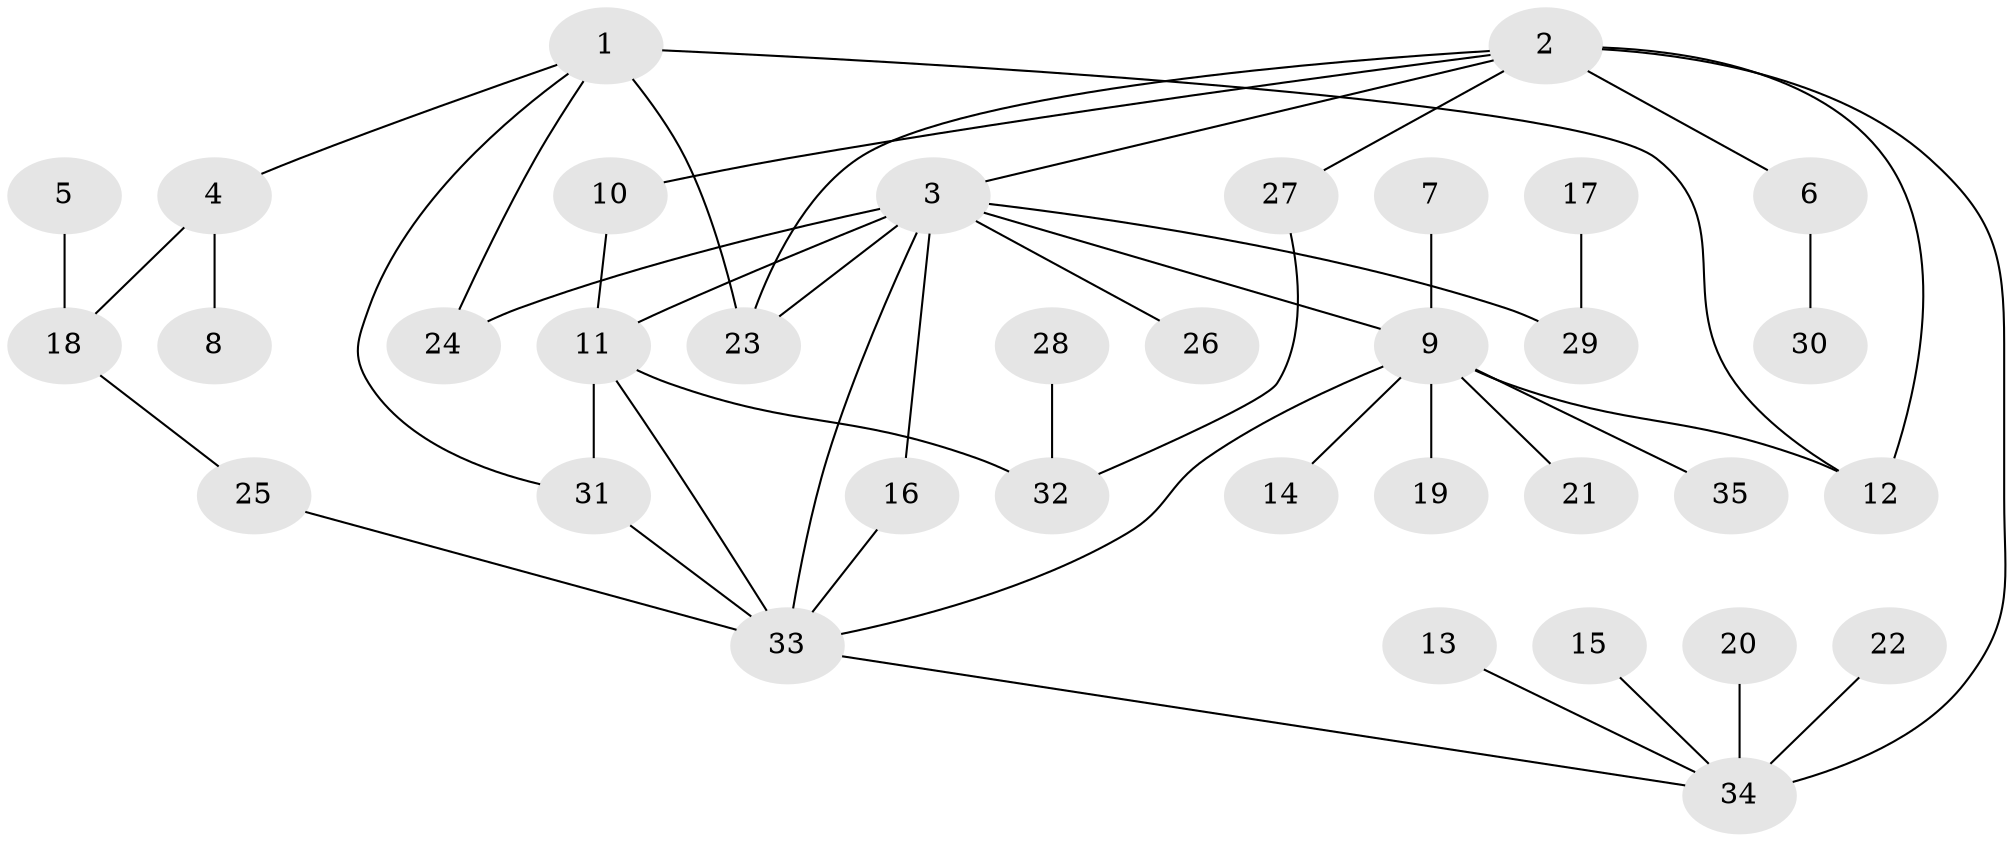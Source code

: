 // original degree distribution, {6: 0.057971014492753624, 3: 0.08695652173913043, 5: 0.057971014492753624, 9: 0.014492753623188406, 7: 0.043478260869565216, 8: 0.014492753623188406, 4: 0.028985507246376812, 1: 0.43478260869565216, 2: 0.2608695652173913}
// Generated by graph-tools (version 1.1) at 2025/02/03/09/25 03:02:35]
// undirected, 35 vertices, 47 edges
graph export_dot {
graph [start="1"]
  node [color=gray90,style=filled];
  1;
  2;
  3;
  4;
  5;
  6;
  7;
  8;
  9;
  10;
  11;
  12;
  13;
  14;
  15;
  16;
  17;
  18;
  19;
  20;
  21;
  22;
  23;
  24;
  25;
  26;
  27;
  28;
  29;
  30;
  31;
  32;
  33;
  34;
  35;
  1 -- 4 [weight=1.0];
  1 -- 12 [weight=1.0];
  1 -- 23 [weight=2.0];
  1 -- 24 [weight=1.0];
  1 -- 31 [weight=1.0];
  2 -- 3 [weight=1.0];
  2 -- 6 [weight=1.0];
  2 -- 10 [weight=1.0];
  2 -- 12 [weight=1.0];
  2 -- 23 [weight=1.0];
  2 -- 27 [weight=1.0];
  2 -- 34 [weight=2.0];
  3 -- 9 [weight=1.0];
  3 -- 11 [weight=2.0];
  3 -- 16 [weight=1.0];
  3 -- 23 [weight=2.0];
  3 -- 24 [weight=1.0];
  3 -- 26 [weight=1.0];
  3 -- 29 [weight=2.0];
  3 -- 33 [weight=1.0];
  4 -- 8 [weight=1.0];
  4 -- 18 [weight=1.0];
  5 -- 18 [weight=1.0];
  6 -- 30 [weight=1.0];
  7 -- 9 [weight=1.0];
  9 -- 12 [weight=2.0];
  9 -- 14 [weight=1.0];
  9 -- 19 [weight=1.0];
  9 -- 21 [weight=1.0];
  9 -- 33 [weight=1.0];
  9 -- 35 [weight=1.0];
  10 -- 11 [weight=1.0];
  11 -- 31 [weight=1.0];
  11 -- 32 [weight=1.0];
  11 -- 33 [weight=1.0];
  13 -- 34 [weight=1.0];
  15 -- 34 [weight=1.0];
  16 -- 33 [weight=1.0];
  17 -- 29 [weight=1.0];
  18 -- 25 [weight=1.0];
  20 -- 34 [weight=1.0];
  22 -- 34 [weight=1.0];
  25 -- 33 [weight=1.0];
  27 -- 32 [weight=1.0];
  28 -- 32 [weight=1.0];
  31 -- 33 [weight=1.0];
  33 -- 34 [weight=1.0];
}
